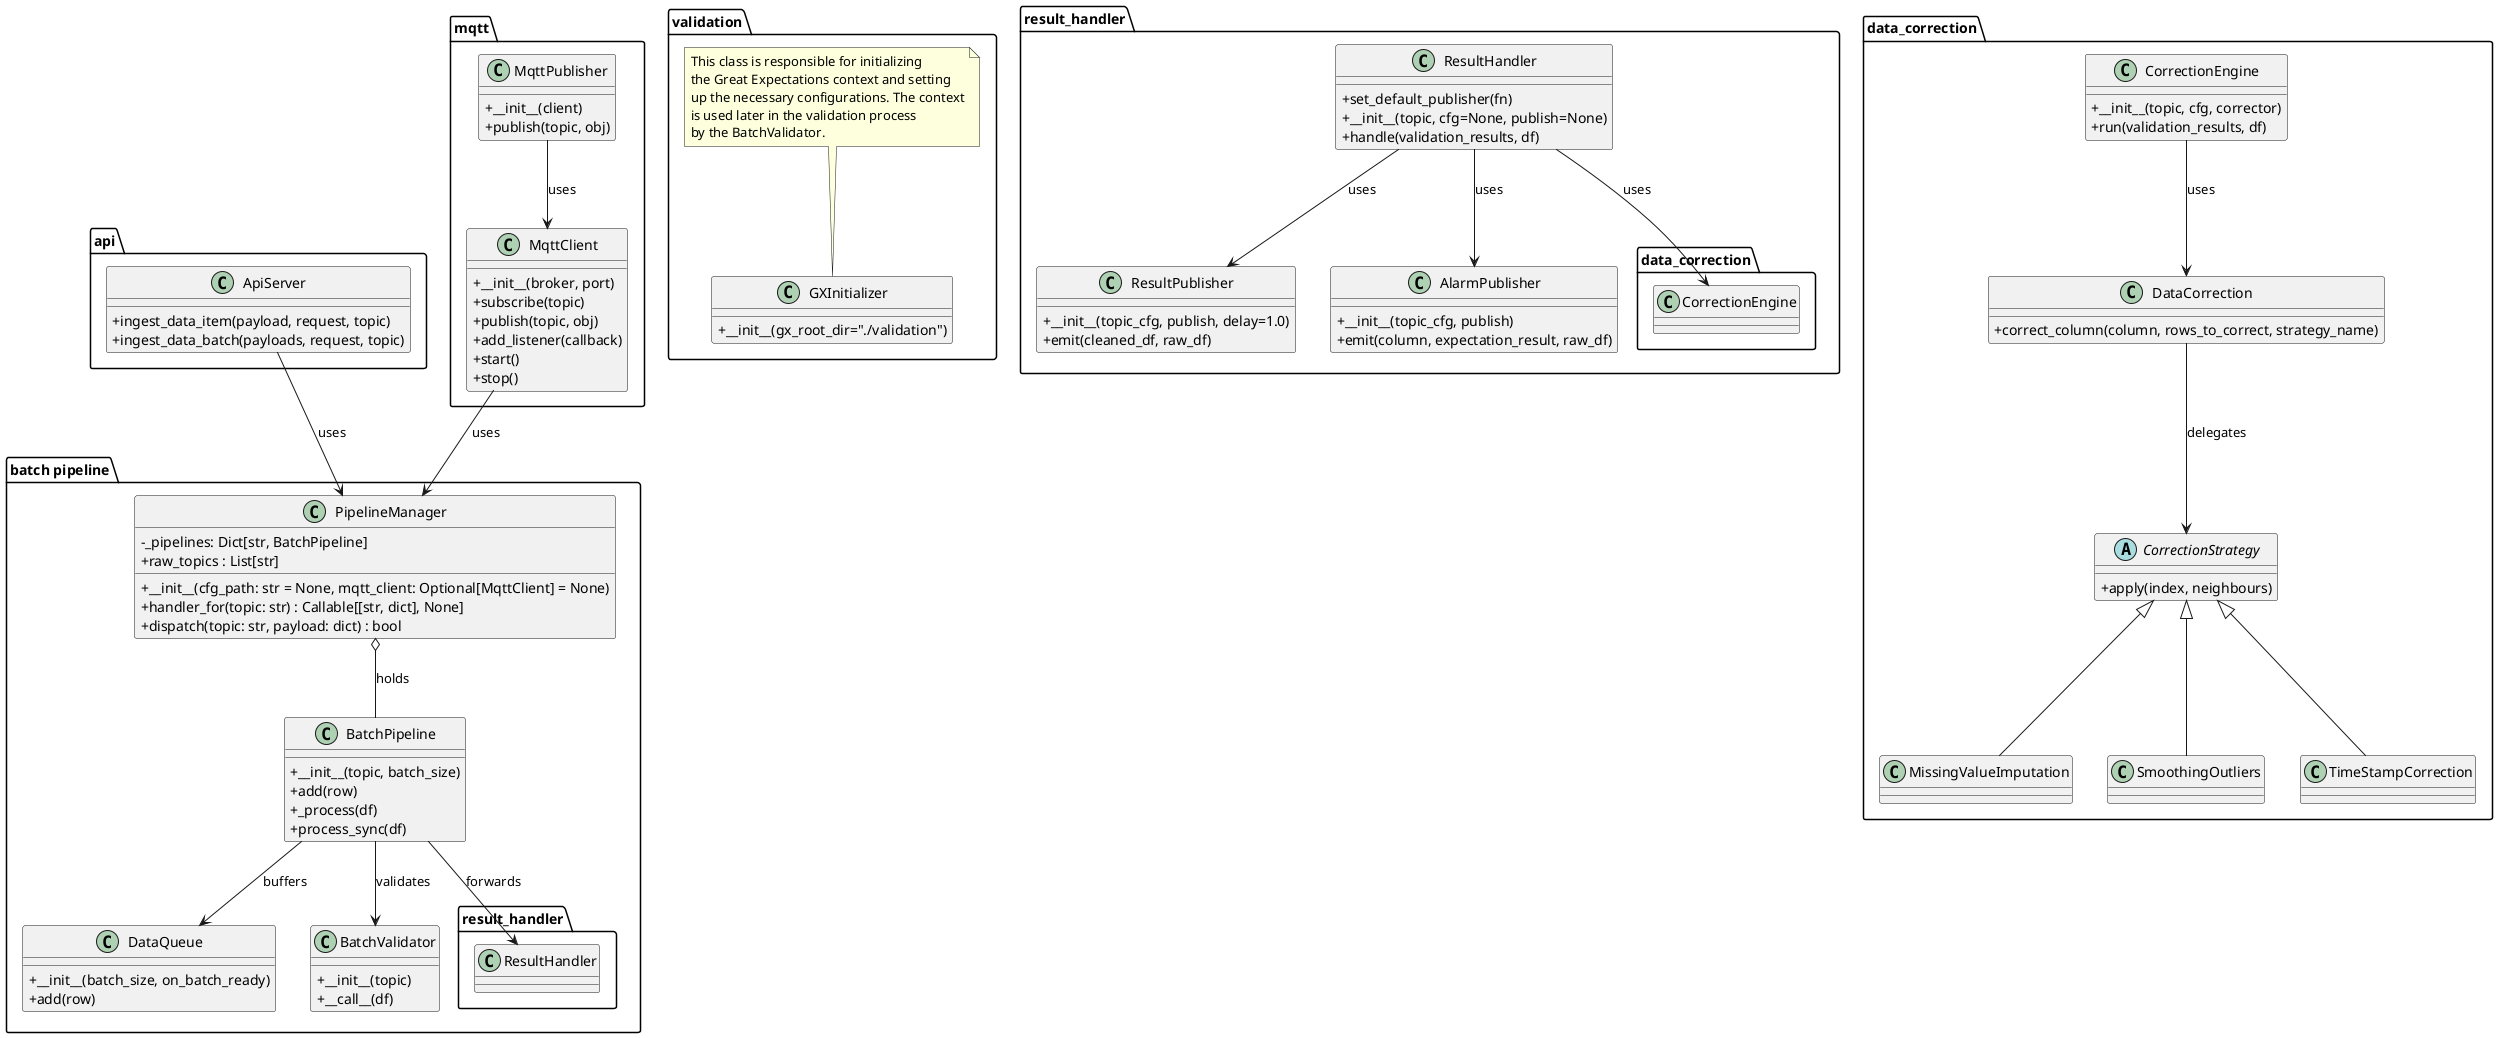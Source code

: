 @startuml ds2
skinparam classAttributeIconSize 0

' ─────────────── API Ingestion ─────────────────────────────
package "api" {
    class ApiServer {
        + ingest_data_item(payload, request, topic)
        + ingest_data_batch(payloads, request, topic)
    }
}



' ─────────────── MQTT / routing ───────────────────────────
package mqtt {
    class MqttClient {
        +__init__(broker, port)
        +subscribe(topic)
        +publish(topic, obj)
        +add_listener(callback)
        +start()
        +stop()
    }

    class MqttPublisher {
        +__init__(client)
        +publish(topic, obj)
    }


    MqttPublisher --> MqttClient : uses
}

' ─────────────── Batch pipeline ───────────────────────────
package "batch pipeline" {
    class PipelineManager {
        - _pipelines: Dict[str, BatchPipeline]
        + __init__(cfg_path: str = None, mqtt_client: Optional[MqttClient] = None)
        + handler_for(topic: str) : Callable[[str, dict], None]
        + dispatch(topic: str, payload: dict) : bool
        + raw_topics : List[str]
    }


    class DataQueue {
        +__init__(batch_size, on_batch_ready)
        +add(row)
    }

    class BatchValidator {
        +__init__(topic)
        +__call__(df)
    }

    class BatchPipeline {
        +__init__(topic, batch_size)
        +add(row)
        +_process(df)
        +process_sync(df)
    }

    BatchPipeline --> DataQueue        : buffers
    BatchPipeline --> BatchValidator   : validates
    BatchPipeline --> result_handler.ResultHandler : forwards
    PipelineManager o-- BatchPipeline    : holds  
}

ApiServer        --> PipelineManager : uses  
MqttClient       --> PipelineManager : uses  

' ─────────────── Validation bootstrap ────────────────────
package validation {
    class GXInitializer {
        +__init__(gx_root_dir="./validation")
    }
    note top of GXInitializer
        This class is responsible for initializing
        the Great Expectations context and setting
        up the necessary configurations. The context
        is used later in the validation process
        by the BatchValidator.
    end note
}

' ─────────────── Result handling / publish ───────────────
package result_handler {
    class ResultHandler {
        +set_default_publisher(fn)
        +__init__(topic, cfg=None, publish=None)
        +handle(validation_results, df)
    }

    class ResultPublisher {
        +__init__(topic_cfg, publish, delay=1.0)
        +emit(cleaned_df, raw_df)
    }

    class AlarmPublisher {
        + __init__(topic_cfg, publish)
        + emit(column, expectation_result, raw_df)
    }

    ResultHandler --> ResultPublisher      : uses
    ResultHandler --> AlarmPublisher       : uses
    ResultHandler --> data_correction.CorrectionEngine : uses
}

' ─────────────── Data-correction engine ───────────────────
package data_correction {
    class CorrectionEngine {
        +__init__(topic, cfg, corrector)
        +run(validation_results, df)
    }

    class DataCorrection {
        +correct_column(column, rows_to_correct, strategy_name)
    }

    abstract class CorrectionStrategy {
        +apply(index, neighbours)
    }

    class MissingValueImputation
    class SmoothingOutliers

    CorrectionStrategy <|-- MissingValueImputation
    CorrectionStrategy <|-- SmoothingOutliers
    CorrectionStrategy <|-- TimeStampCorrection

    CorrectionEngine --> DataCorrection : uses
    DataCorrection   --> CorrectionStrategy : delegates
}

' ─────────────── Cross-package links ─────────────────────

@enduml
